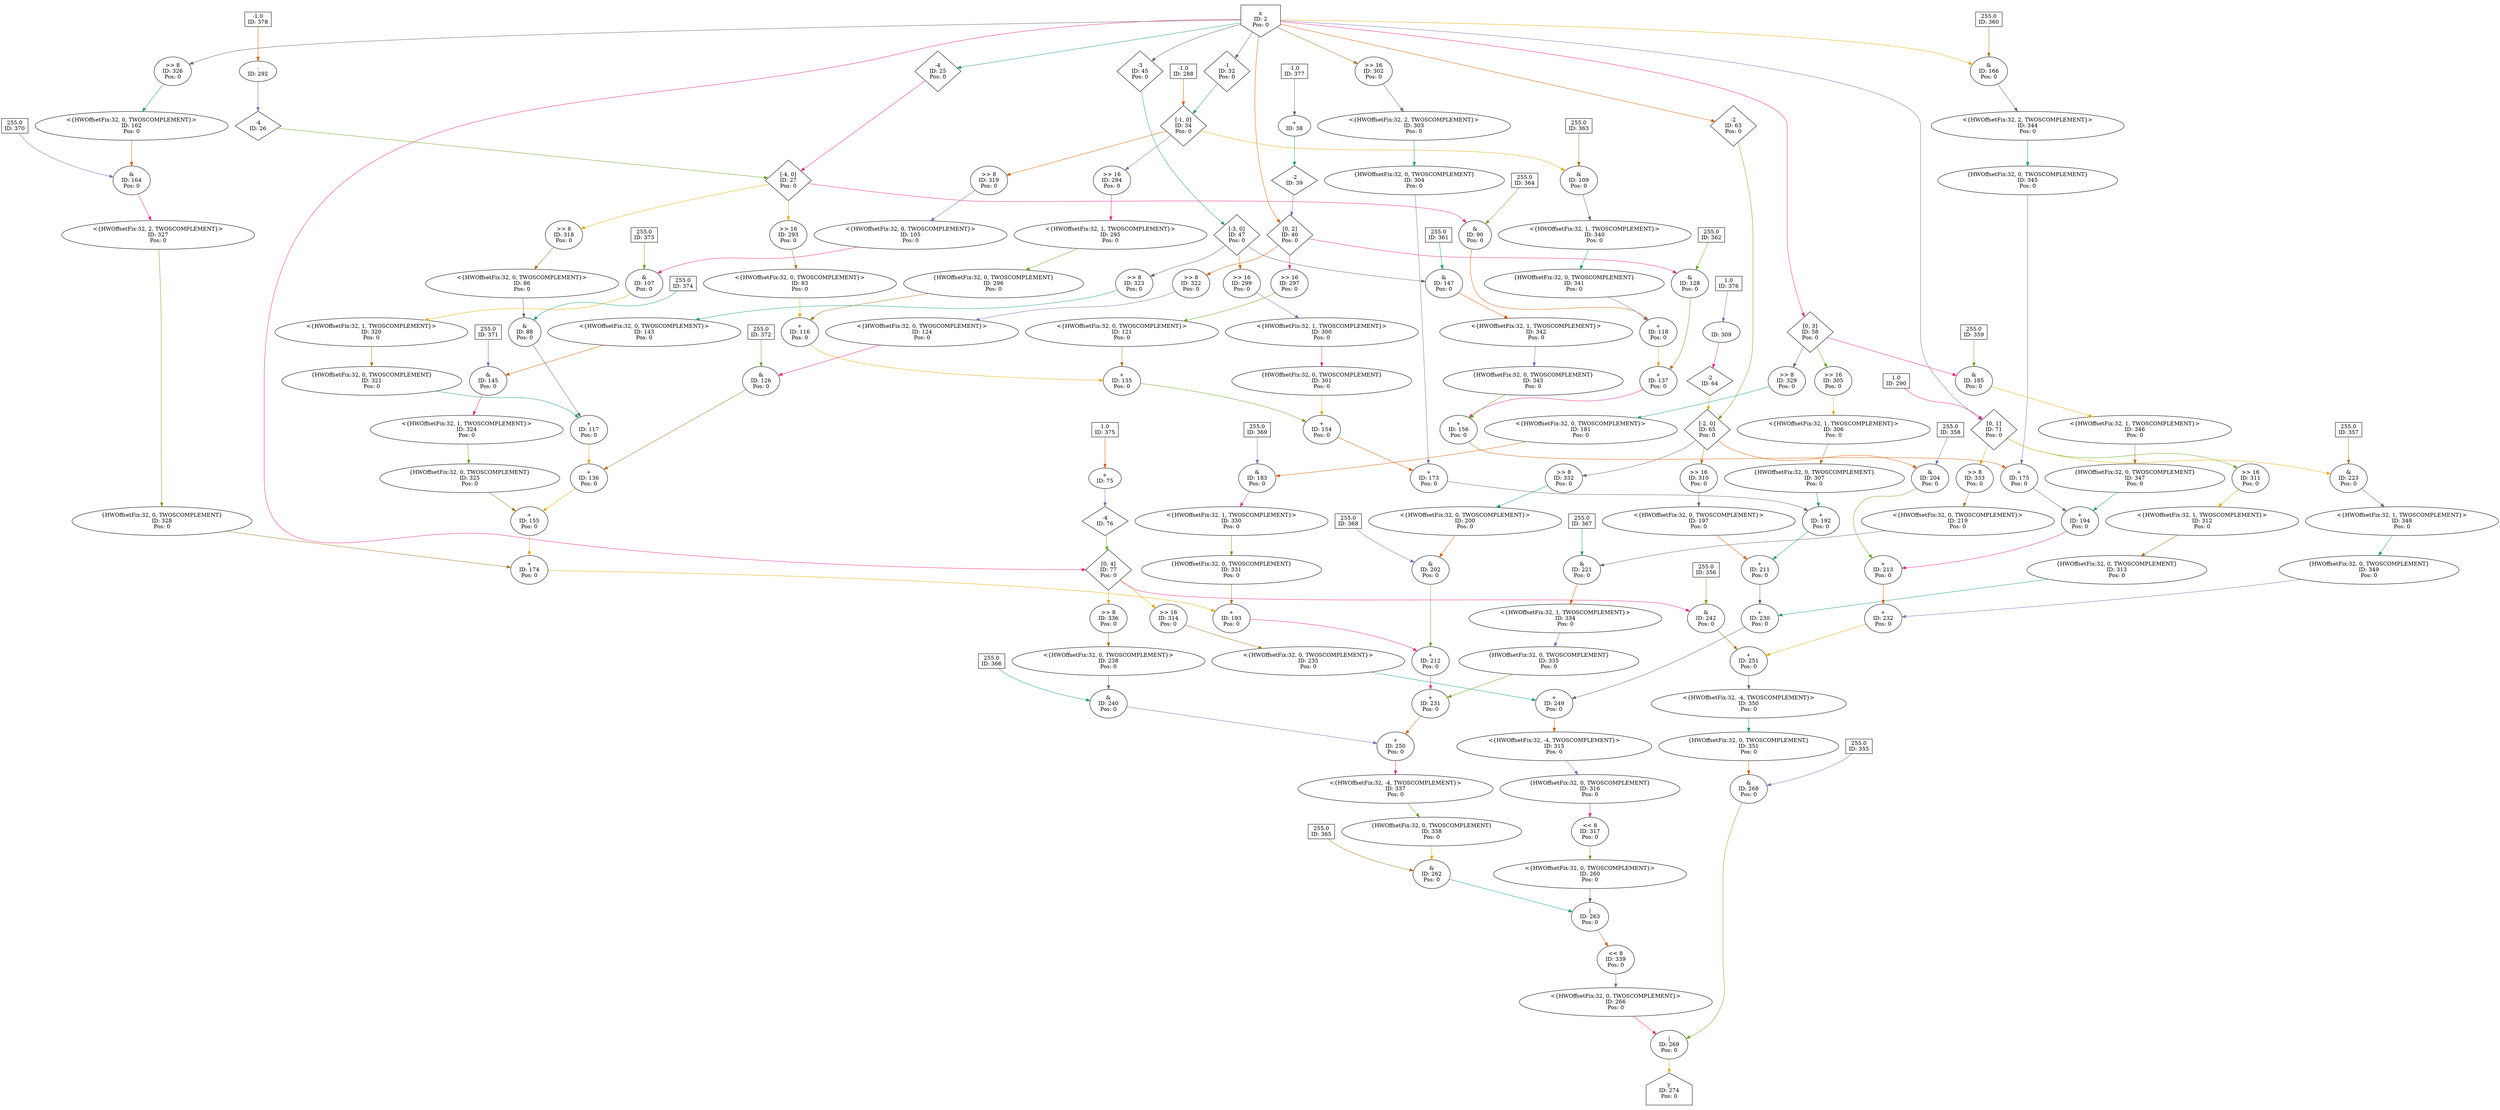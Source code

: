 digraph GaussianBlurDFEKernel_tapnfold_1{
	NodeInput2 [shape=invhouse, label="x\nID: 2\nPos: 0"];
	NodeStreamOffset25 [shape=diamond, label="-4\nID: 25\nPos: 0"];
	NodeConstantRawBits378 [shape=box, label="-1.0\nID: 378"];
	NodeSub292 [label="-\nID: 292"];
	NodeStreamOffset26 [shape=diamond, label="-4\nID: 26"];
	NodeDynamicStreamOffset27 [shape=diamond, label="[-4, 0]\nID: 27\nPos: 0"];
	NodeShift293 [label=">> 16\nID: 293\nPos: 0"];
	NodeReinterpret83 [label="<{HWOffsetFix:32, 0, TWOSCOMPLEMENT}>\nID: 83\nPos: 0"];
	NodeStreamOffset32 [shape=diamond, label="-1\nID: 32\nPos: 0"];
	NodeConstantRawBits288 [shape=box, label="-1.0\nID: 288"];
	NodeDynamicStreamOffset34 [shape=diamond, label="[-1, 0]\nID: 34\nPos: 0"];
	NodeShift294 [label=">> 16\nID: 294\nPos: 0"];
	NodeReinterpret295 [label="<{HWOffsetFix:32, 1, TWOSCOMPLEMENT}>\nID: 295\nPos: 0"];
	NodeCast296 [label="{HWOffsetFix:32, 0, TWOSCOMPLEMENT}\nID: 296\nPos: 0"];
	NodeAdd116 [label="+\nID: 116\nPos: 0"];
	NodeConstantRawBits377 [shape=box, label="-1.0\nID: 377"];
	NodeAdd38 [label="+\nID: 38"];
	NodeStreamOffset39 [shape=diamond, label="-2\nID: 39"];
	NodeDynamicStreamOffset40 [shape=diamond, label="[0, 2]\nID: 40\nPos: 0"];
	NodeShift297 [label=">> 16\nID: 297\nPos: 0"];
	NodeReinterpret121 [label="<{HWOffsetFix:32, 0, TWOSCOMPLEMENT}>\nID: 121\nPos: 0"];
	NodeAdd135 [label="+\nID: 135\nPos: 0"];
	NodeStreamOffset45 [shape=diamond, label="-3\nID: 45\nPos: 0"];
	NodeDynamicStreamOffset47 [shape=diamond, label="[-3, 0]\nID: 47\nPos: 0"];
	NodeShift299 [label=">> 16\nID: 299\nPos: 0"];
	NodeReinterpret300 [label="<{HWOffsetFix:32, 1, TWOSCOMPLEMENT}>\nID: 300\nPos: 0"];
	NodeCast301 [label="{HWOffsetFix:32, 0, TWOSCOMPLEMENT}\nID: 301\nPos: 0"];
	NodeAdd154 [label="+\nID: 154\nPos: 0"];
	NodeShift302 [label=">> 16\nID: 302\nPos: 0"];
	NodeReinterpret303 [label="<{HWOffsetFix:32, 2, TWOSCOMPLEMENT}>\nID: 303\nPos: 0"];
	NodeCast304 [label="{HWOffsetFix:32, 0, TWOSCOMPLEMENT}\nID: 304\nPos: 0"];
	NodeAdd173 [label="+\nID: 173\nPos: 0"];
	NodeDynamicStreamOffset58 [shape=diamond, label="[0, 3]\nID: 58\nPos: 0"];
	NodeShift305 [label=">> 16\nID: 305\nPos: 0"];
	NodeReinterpret306 [label="<{HWOffsetFix:32, 1, TWOSCOMPLEMENT}>\nID: 306\nPos: 0"];
	NodeCast307 [label="{HWOffsetFix:32, 0, TWOSCOMPLEMENT}\nID: 307\nPos: 0"];
	NodeAdd192 [label="+\nID: 192\nPos: 0"];
	NodeStreamOffset63 [shape=diamond, label="-2\nID: 63\nPos: 0"];
	NodeConstantRawBits376 [shape=box, label="1.0\nID: 376"];
	NodeSub309 [label="-\nID: 309"];
	NodeStreamOffset64 [shape=diamond, label="-2\nID: 64"];
	NodeDynamicStreamOffset65 [shape=diamond, label="[-2, 0]\nID: 65\nPos: 0"];
	NodeShift310 [label=">> 16\nID: 310\nPos: 0"];
	NodeReinterpret197 [label="<{HWOffsetFix:32, 0, TWOSCOMPLEMENT}>\nID: 197\nPos: 0"];
	NodeAdd211 [label="+\nID: 211\nPos: 0"];
	NodeConstantRawBits290 [shape=box, label="1.0\nID: 290"];
	NodeDynamicStreamOffset71 [shape=diamond, label="[0, 1]\nID: 71\nPos: 0"];
	NodeShift311 [label=">> 16\nID: 311\nPos: 0"];
	NodeReinterpret312 [label="<{HWOffsetFix:32, 1, TWOSCOMPLEMENT}>\nID: 312\nPos: 0"];
	NodeCast313 [label="{HWOffsetFix:32, 0, TWOSCOMPLEMENT}\nID: 313\nPos: 0"];
	NodeAdd230 [label="+\nID: 230\nPos: 0"];
	NodeConstantRawBits375 [shape=box, label="1.0\nID: 375"];
	NodeAdd75 [label="+\nID: 75"];
	NodeStreamOffset76 [shape=diamond, label="-4\nID: 76"];
	NodeDynamicStreamOffset77 [shape=diamond, label="[0, 4]\nID: 77\nPos: 0"];
	NodeShift314 [label=">> 16\nID: 314\nPos: 0"];
	NodeReinterpret235 [label="<{HWOffsetFix:32, 0, TWOSCOMPLEMENT}>\nID: 235\nPos: 0"];
	NodeAdd249 [label="+\nID: 249\nPos: 0"];
	NodeReinterpret315 [label="<{HWOffsetFix:32, -4, TWOSCOMPLEMENT}>\nID: 315\nPos: 0"];
	NodeCast316 [label="{HWOffsetFix:32, 0, TWOSCOMPLEMENT}\nID: 316\nPos: 0"];
	NodeShift317 [label="<< 8\nID: 317\nPos: 0"];
	NodeReinterpret260 [label="<{HWOffsetFix:32, 0, TWOSCOMPLEMENT}>\nID: 260\nPos: 0"];
	NodeShift318 [label=">> 8\nID: 318\nPos: 0"];
	NodeReinterpret86 [label="<{HWOffsetFix:32, 0, TWOSCOMPLEMENT}>\nID: 86\nPos: 0"];
	NodeConstantRawBits374 [shape=box, label="255.0\nID: 374"];
	NodeAnd88 [label="&\nID: 88\nPos: 0"];
	NodeShift319 [label=">> 8\nID: 319\nPos: 0"];
	NodeReinterpret105 [label="<{HWOffsetFix:32, 0, TWOSCOMPLEMENT}>\nID: 105\nPos: 0"];
	NodeConstantRawBits373 [shape=box, label="255.0\nID: 373"];
	NodeAnd107 [label="&\nID: 107\nPos: 0"];
	NodeReinterpret320 [label="<{HWOffsetFix:32, 1, TWOSCOMPLEMENT}>\nID: 320\nPos: 0"];
	NodeCast321 [label="{HWOffsetFix:32, 0, TWOSCOMPLEMENT}\nID: 321\nPos: 0"];
	NodeAdd117 [label="+\nID: 117\nPos: 0"];
	NodeShift322 [label=">> 8\nID: 322\nPos: 0"];
	NodeReinterpret124 [label="<{HWOffsetFix:32, 0, TWOSCOMPLEMENT}>\nID: 124\nPos: 0"];
	NodeConstantRawBits372 [shape=box, label="255.0\nID: 372"];
	NodeAnd126 [label="&\nID: 126\nPos: 0"];
	NodeAdd136 [label="+\nID: 136\nPos: 0"];
	NodeShift323 [label=">> 8\nID: 323\nPos: 0"];
	NodeReinterpret143 [label="<{HWOffsetFix:32, 0, TWOSCOMPLEMENT}>\nID: 143\nPos: 0"];
	NodeConstantRawBits371 [shape=box, label="255.0\nID: 371"];
	NodeAnd145 [label="&\nID: 145\nPos: 0"];
	NodeReinterpret324 [label="<{HWOffsetFix:32, 1, TWOSCOMPLEMENT}>\nID: 324\nPos: 0"];
	NodeCast325 [label="{HWOffsetFix:32, 0, TWOSCOMPLEMENT}\nID: 325\nPos: 0"];
	NodeAdd155 [label="+\nID: 155\nPos: 0"];
	NodeShift326 [label=">> 8\nID: 326\nPos: 0"];
	NodeReinterpret162 [label="<{HWOffsetFix:32, 0, TWOSCOMPLEMENT}>\nID: 162\nPos: 0"];
	NodeConstantRawBits370 [shape=box, label="255.0\nID: 370"];
	NodeAnd164 [label="&\nID: 164\nPos: 0"];
	NodeReinterpret327 [label="<{HWOffsetFix:32, 2, TWOSCOMPLEMENT}>\nID: 327\nPos: 0"];
	NodeCast328 [label="{HWOffsetFix:32, 0, TWOSCOMPLEMENT}\nID: 328\nPos: 0"];
	NodeAdd174 [label="+\nID: 174\nPos: 0"];
	NodeShift329 [label=">> 8\nID: 329\nPos: 0"];
	NodeReinterpret181 [label="<{HWOffsetFix:32, 0, TWOSCOMPLEMENT}>\nID: 181\nPos: 0"];
	NodeConstantRawBits369 [shape=box, label="255.0\nID: 369"];
	NodeAnd183 [label="&\nID: 183\nPos: 0"];
	NodeReinterpret330 [label="<{HWOffsetFix:32, 1, TWOSCOMPLEMENT}>\nID: 330\nPos: 0"];
	NodeCast331 [label="{HWOffsetFix:32, 0, TWOSCOMPLEMENT}\nID: 331\nPos: 0"];
	NodeAdd193 [label="+\nID: 193\nPos: 0"];
	NodeShift332 [label=">> 8\nID: 332\nPos: 0"];
	NodeReinterpret200 [label="<{HWOffsetFix:32, 0, TWOSCOMPLEMENT}>\nID: 200\nPos: 0"];
	NodeConstantRawBits368 [shape=box, label="255.0\nID: 368"];
	NodeAnd202 [label="&\nID: 202\nPos: 0"];
	NodeAdd212 [label="+\nID: 212\nPos: 0"];
	NodeShift333 [label=">> 8\nID: 333\nPos: 0"];
	NodeReinterpret219 [label="<{HWOffsetFix:32, 0, TWOSCOMPLEMENT}>\nID: 219\nPos: 0"];
	NodeConstantRawBits367 [shape=box, label="255.0\nID: 367"];
	NodeAnd221 [label="&\nID: 221\nPos: 0"];
	NodeReinterpret334 [label="<{HWOffsetFix:32, 1, TWOSCOMPLEMENT}>\nID: 334\nPos: 0"];
	NodeCast335 [label="{HWOffsetFix:32, 0, TWOSCOMPLEMENT}\nID: 335\nPos: 0"];
	NodeAdd231 [label="+\nID: 231\nPos: 0"];
	NodeShift336 [label=">> 8\nID: 336\nPos: 0"];
	NodeReinterpret238 [label="<{HWOffsetFix:32, 0, TWOSCOMPLEMENT}>\nID: 238\nPos: 0"];
	NodeConstantRawBits366 [shape=box, label="255.0\nID: 366"];
	NodeAnd240 [label="&\nID: 240\nPos: 0"];
	NodeAdd250 [label="+\nID: 250\nPos: 0"];
	NodeReinterpret337 [label="<{HWOffsetFix:32, -4, TWOSCOMPLEMENT}>\nID: 337\nPos: 0"];
	NodeCast338 [label="{HWOffsetFix:32, 0, TWOSCOMPLEMENT}\nID: 338\nPos: 0"];
	NodeConstantRawBits365 [shape=box, label="255.0\nID: 365"];
	NodeAnd262 [label="&\nID: 262\nPos: 0"];
	NodeOr263 [label="|\nID: 263\nPos: 0"];
	NodeShift339 [label="<< 8\nID: 339\nPos: 0"];
	NodeReinterpret266 [label="<{HWOffsetFix:32, 0, TWOSCOMPLEMENT}>\nID: 266\nPos: 0"];
	NodeConstantRawBits364 [shape=box, label="255.0\nID: 364"];
	NodeAnd90 [label="&\nID: 90\nPos: 0"];
	NodeConstantRawBits363 [shape=box, label="255.0\nID: 363"];
	NodeAnd109 [label="&\nID: 109\nPos: 0"];
	NodeReinterpret340 [label="<{HWOffsetFix:32, 1, TWOSCOMPLEMENT}>\nID: 340\nPos: 0"];
	NodeCast341 [label="{HWOffsetFix:32, 0, TWOSCOMPLEMENT}\nID: 341\nPos: 0"];
	NodeAdd118 [label="+\nID: 118\nPos: 0"];
	NodeConstantRawBits362 [shape=box, label="255.0\nID: 362"];
	NodeAnd128 [label="&\nID: 128\nPos: 0"];
	NodeAdd137 [label="+\nID: 137\nPos: 0"];
	NodeConstantRawBits361 [shape=box, label="255.0\nID: 361"];
	NodeAnd147 [label="&\nID: 147\nPos: 0"];
	NodeReinterpret342 [label="<{HWOffsetFix:32, 1, TWOSCOMPLEMENT}>\nID: 342\nPos: 0"];
	NodeCast343 [label="{HWOffsetFix:32, 0, TWOSCOMPLEMENT}\nID: 343\nPos: 0"];
	NodeAdd156 [label="+\nID: 156\nPos: 0"];
	NodeConstantRawBits360 [shape=box, label="255.0\nID: 360"];
	NodeAnd166 [label="&\nID: 166\nPos: 0"];
	NodeReinterpret344 [label="<{HWOffsetFix:32, 2, TWOSCOMPLEMENT}>\nID: 344\nPos: 0"];
	NodeCast345 [label="{HWOffsetFix:32, 0, TWOSCOMPLEMENT}\nID: 345\nPos: 0"];
	NodeAdd175 [label="+\nID: 175\nPos: 0"];
	NodeConstantRawBits359 [shape=box, label="255.0\nID: 359"];
	NodeAnd185 [label="&\nID: 185\nPos: 0"];
	NodeReinterpret346 [label="<{HWOffsetFix:32, 1, TWOSCOMPLEMENT}>\nID: 346\nPos: 0"];
	NodeCast347 [label="{HWOffsetFix:32, 0, TWOSCOMPLEMENT}\nID: 347\nPos: 0"];
	NodeAdd194 [label="+\nID: 194\nPos: 0"];
	NodeConstantRawBits358 [shape=box, label="255.0\nID: 358"];
	NodeAnd204 [label="&\nID: 204\nPos: 0"];
	NodeAdd213 [label="+\nID: 213\nPos: 0"];
	NodeConstantRawBits357 [shape=box, label="255.0\nID: 357"];
	NodeAnd223 [label="&\nID: 223\nPos: 0"];
	NodeReinterpret348 [label="<{HWOffsetFix:32, 1, TWOSCOMPLEMENT}>\nID: 348\nPos: 0"];
	NodeCast349 [label="{HWOffsetFix:32, 0, TWOSCOMPLEMENT}\nID: 349\nPos: 0"];
	NodeAdd232 [label="+\nID: 232\nPos: 0"];
	NodeConstantRawBits356 [shape=box, label="255.0\nID: 356"];
	NodeAnd242 [label="&\nID: 242\nPos: 0"];
	NodeAdd251 [label="+\nID: 251\nPos: 0"];
	NodeReinterpret350 [label="<{HWOffsetFix:32, -4, TWOSCOMPLEMENT}>\nID: 350\nPos: 0"];
	NodeCast351 [label="{HWOffsetFix:32, 0, TWOSCOMPLEMENT}\nID: 351\nPos: 0"];
	NodeConstantRawBits355 [shape=box, label="255.0\nID: 355"];
	NodeAnd268 [label="&\nID: 268\nPos: 0"];
	NodeOr269 [label="|\nID: 269\nPos: 0"];
	NodeOutput274 [shape=house, label="y\nID: 274\nPos: 0"];
	NodeInput2 -> NodeStreamOffset25[color="/dark28/1" photon_data="EDGE,SrcNode:2,SrcNodePort:data"];
	NodeConstantRawBits378 -> NodeSub292[color="/dark28/2" photon_data="EDGE,SrcNode:378,SrcNodePort:value"];
	NodeSub292 -> NodeStreamOffset26[color="/dark28/3" photon_data="EDGE,SrcNode:292,SrcNodePort:result"];
	NodeStreamOffset25 -> NodeDynamicStreamOffset27[color="/dark28/4" photon_data="EDGE,SrcNode:25,SrcNodePort:output"];
	NodeStreamOffset26 -> NodeDynamicStreamOffset27[color="/dark28/5" photon_data="EDGE,SrcNode:26,SrcNodePort:output"];
	NodeDynamicStreamOffset27 -> NodeShift293[color="/dark28/6" photon_data="EDGE,SrcNode:27,SrcNodePort:output"];
	NodeShift293 -> NodeReinterpret83[color="/dark28/7" photon_data="EDGE,SrcNode:293,SrcNodePort:dataout"];
	NodeInput2 -> NodeStreamOffset32[color="/dark28/8" photon_data="EDGE,SrcNode:2,SrcNodePort:data"];
	NodeStreamOffset32 -> NodeDynamicStreamOffset34[color="/dark28/1" photon_data="EDGE,SrcNode:32,SrcNodePort:output"];
	NodeConstantRawBits288 -> NodeDynamicStreamOffset34[color="/dark28/2" photon_data="EDGE,SrcNode:288,SrcNodePort:value"];
	NodeDynamicStreamOffset34 -> NodeShift294[color="/dark28/3" photon_data="EDGE,SrcNode:34,SrcNodePort:output"];
	NodeShift294 -> NodeReinterpret295[color="/dark28/4" photon_data="EDGE,SrcNode:294,SrcNodePort:dataout"];
	NodeReinterpret295 -> NodeCast296[color="/dark28/5" photon_data="EDGE,SrcNode:295,SrcNodePort:output"];
	NodeReinterpret83 -> NodeAdd116[color="/dark28/6" photon_data="EDGE,SrcNode:83,SrcNodePort:output"];
	NodeCast296 -> NodeAdd116[color="/dark28/7" photon_data="EDGE,SrcNode:296,SrcNodePort:o"];
	NodeConstantRawBits377 -> NodeAdd38[color="/dark28/8" photon_data="EDGE,SrcNode:377,SrcNodePort:value"];
	NodeAdd38 -> NodeStreamOffset39[color="/dark28/1" photon_data="EDGE,SrcNode:38,SrcNodePort:result"];
	NodeInput2 -> NodeDynamicStreamOffset40[color="/dark28/2" photon_data="EDGE,SrcNode:2,SrcNodePort:data"];
	NodeStreamOffset39 -> NodeDynamicStreamOffset40[color="/dark28/3" photon_data="EDGE,SrcNode:39,SrcNodePort:output"];
	NodeDynamicStreamOffset40 -> NodeShift297[color="/dark28/4" photon_data="EDGE,SrcNode:40,SrcNodePort:output"];
	NodeShift297 -> NodeReinterpret121[color="/dark28/5" photon_data="EDGE,SrcNode:297,SrcNodePort:dataout"];
	NodeAdd116 -> NodeAdd135[color="/dark28/6" photon_data="EDGE,SrcNode:116,SrcNodePort:result"];
	NodeReinterpret121 -> NodeAdd135[color="/dark28/7" photon_data="EDGE,SrcNode:121,SrcNodePort:output"];
	NodeInput2 -> NodeStreamOffset45[color="/dark28/8" photon_data="EDGE,SrcNode:2,SrcNodePort:data"];
	NodeStreamOffset45 -> NodeDynamicStreamOffset47[color="/dark28/1" photon_data="EDGE,SrcNode:45,SrcNodePort:output"];
	NodeDynamicStreamOffset47 -> NodeShift299[color="/dark28/2" photon_data="EDGE,SrcNode:47,SrcNodePort:output"];
	NodeShift299 -> NodeReinterpret300[color="/dark28/3" photon_data="EDGE,SrcNode:299,SrcNodePort:dataout"];
	NodeReinterpret300 -> NodeCast301[color="/dark28/4" photon_data="EDGE,SrcNode:300,SrcNodePort:output"];
	NodeAdd135 -> NodeAdd154[color="/dark28/5" photon_data="EDGE,SrcNode:135,SrcNodePort:result"];
	NodeCast301 -> NodeAdd154[color="/dark28/6" photon_data="EDGE,SrcNode:301,SrcNodePort:o"];
	NodeInput2 -> NodeShift302[color="/dark28/7" photon_data="EDGE,SrcNode:2,SrcNodePort:data"];
	NodeShift302 -> NodeReinterpret303[color="/dark28/8" photon_data="EDGE,SrcNode:302,SrcNodePort:dataout"];
	NodeReinterpret303 -> NodeCast304[color="/dark28/1" photon_data="EDGE,SrcNode:303,SrcNodePort:output"];
	NodeAdd154 -> NodeAdd173[color="/dark28/2" photon_data="EDGE,SrcNode:154,SrcNodePort:result"];
	NodeCast304 -> NodeAdd173[color="/dark28/3" photon_data="EDGE,SrcNode:304,SrcNodePort:o"];
	NodeInput2 -> NodeDynamicStreamOffset58[color="/dark28/4" photon_data="EDGE,SrcNode:2,SrcNodePort:data"];
	NodeDynamicStreamOffset58 -> NodeShift305[color="/dark28/5" photon_data="EDGE,SrcNode:58,SrcNodePort:output"];
	NodeShift305 -> NodeReinterpret306[color="/dark28/6" photon_data="EDGE,SrcNode:305,SrcNodePort:dataout"];
	NodeReinterpret306 -> NodeCast307[color="/dark28/7" photon_data="EDGE,SrcNode:306,SrcNodePort:output"];
	NodeAdd173 -> NodeAdd192[color="/dark28/8" photon_data="EDGE,SrcNode:173,SrcNodePort:result"];
	NodeCast307 -> NodeAdd192[color="/dark28/1" photon_data="EDGE,SrcNode:307,SrcNodePort:o"];
	NodeInput2 -> NodeStreamOffset63[color="/dark28/2" photon_data="EDGE,SrcNode:2,SrcNodePort:data"];
	NodeConstantRawBits376 -> NodeSub309[color="/dark28/3" photon_data="EDGE,SrcNode:376,SrcNodePort:value"];
	NodeSub309 -> NodeStreamOffset64[color="/dark28/4" photon_data="EDGE,SrcNode:309,SrcNodePort:result"];
	NodeStreamOffset63 -> NodeDynamicStreamOffset65[color="/dark28/5" photon_data="EDGE,SrcNode:63,SrcNodePort:output"];
	NodeStreamOffset64 -> NodeDynamicStreamOffset65[color="/dark28/6" photon_data="EDGE,SrcNode:64,SrcNodePort:output"];
	NodeDynamicStreamOffset65 -> NodeShift310[color="/dark28/7" photon_data="EDGE,SrcNode:65,SrcNodePort:output"];
	NodeShift310 -> NodeReinterpret197[color="/dark28/8" photon_data="EDGE,SrcNode:310,SrcNodePort:dataout"];
	NodeAdd192 -> NodeAdd211[color="/dark28/1" photon_data="EDGE,SrcNode:192,SrcNodePort:result"];
	NodeReinterpret197 -> NodeAdd211[color="/dark28/2" photon_data="EDGE,SrcNode:197,SrcNodePort:output"];
	NodeInput2 -> NodeDynamicStreamOffset71[color="/dark28/3" photon_data="EDGE,SrcNode:2,SrcNodePort:data"];
	NodeConstantRawBits290 -> NodeDynamicStreamOffset71[color="/dark28/4" photon_data="EDGE,SrcNode:290,SrcNodePort:value"];
	NodeDynamicStreamOffset71 -> NodeShift311[color="/dark28/5" photon_data="EDGE,SrcNode:71,SrcNodePort:output"];
	NodeShift311 -> NodeReinterpret312[color="/dark28/6" photon_data="EDGE,SrcNode:311,SrcNodePort:dataout"];
	NodeReinterpret312 -> NodeCast313[color="/dark28/7" photon_data="EDGE,SrcNode:312,SrcNodePort:output"];
	NodeAdd211 -> NodeAdd230[color="/dark28/8" photon_data="EDGE,SrcNode:211,SrcNodePort:result"];
	NodeCast313 -> NodeAdd230[color="/dark28/1" photon_data="EDGE,SrcNode:313,SrcNodePort:o"];
	NodeConstantRawBits375 -> NodeAdd75[color="/dark28/2" photon_data="EDGE,SrcNode:375,SrcNodePort:value"];
	NodeAdd75 -> NodeStreamOffset76[color="/dark28/3" photon_data="EDGE,SrcNode:75,SrcNodePort:result"];
	NodeInput2 -> NodeDynamicStreamOffset77[color="/dark28/4" photon_data="EDGE,SrcNode:2,SrcNodePort:data"];
	NodeStreamOffset76 -> NodeDynamicStreamOffset77[color="/dark28/5" photon_data="EDGE,SrcNode:76,SrcNodePort:output"];
	NodeDynamicStreamOffset77 -> NodeShift314[color="/dark28/6" photon_data="EDGE,SrcNode:77,SrcNodePort:output"];
	NodeShift314 -> NodeReinterpret235[color="/dark28/7" photon_data="EDGE,SrcNode:314,SrcNodePort:dataout"];
	NodeAdd230 -> NodeAdd249[color="/dark28/8" photon_data="EDGE,SrcNode:230,SrcNodePort:result"];
	NodeReinterpret235 -> NodeAdd249[color="/dark28/1" photon_data="EDGE,SrcNode:235,SrcNodePort:output"];
	NodeAdd249 -> NodeReinterpret315[color="/dark28/2" photon_data="EDGE,SrcNode:249,SrcNodePort:result"];
	NodeReinterpret315 -> NodeCast316[color="/dark28/3" photon_data="EDGE,SrcNode:315,SrcNodePort:output"];
	NodeCast316 -> NodeShift317[color="/dark28/4" photon_data="EDGE,SrcNode:316,SrcNodePort:o"];
	NodeShift317 -> NodeReinterpret260[color="/dark28/5" photon_data="EDGE,SrcNode:317,SrcNodePort:dataout"];
	NodeDynamicStreamOffset27 -> NodeShift318[color="/dark28/6" photon_data="EDGE,SrcNode:27,SrcNodePort:output"];
	NodeShift318 -> NodeReinterpret86[color="/dark28/7" photon_data="EDGE,SrcNode:318,SrcNodePort:dataout"];
	NodeReinterpret86 -> NodeAnd88[color="/dark28/8" photon_data="EDGE,SrcNode:86,SrcNodePort:output"];
	NodeConstantRawBits374 -> NodeAnd88[color="/dark28/1" photon_data="EDGE,SrcNode:374,SrcNodePort:value"];
	NodeDynamicStreamOffset34 -> NodeShift319[color="/dark28/2" photon_data="EDGE,SrcNode:34,SrcNodePort:output"];
	NodeShift319 -> NodeReinterpret105[color="/dark28/3" photon_data="EDGE,SrcNode:319,SrcNodePort:dataout"];
	NodeReinterpret105 -> NodeAnd107[color="/dark28/4" photon_data="EDGE,SrcNode:105,SrcNodePort:output"];
	NodeConstantRawBits373 -> NodeAnd107[color="/dark28/5" photon_data="EDGE,SrcNode:373,SrcNodePort:value"];
	NodeAnd107 -> NodeReinterpret320[color="/dark28/6" photon_data="EDGE,SrcNode:107,SrcNodePort:result"];
	NodeReinterpret320 -> NodeCast321[color="/dark28/7" photon_data="EDGE,SrcNode:320,SrcNodePort:output"];
	NodeAnd88 -> NodeAdd117[color="/dark28/8" photon_data="EDGE,SrcNode:88,SrcNodePort:result"];
	NodeCast321 -> NodeAdd117[color="/dark28/1" photon_data="EDGE,SrcNode:321,SrcNodePort:o"];
	NodeDynamicStreamOffset40 -> NodeShift322[color="/dark28/2" photon_data="EDGE,SrcNode:40,SrcNodePort:output"];
	NodeShift322 -> NodeReinterpret124[color="/dark28/3" photon_data="EDGE,SrcNode:322,SrcNodePort:dataout"];
	NodeReinterpret124 -> NodeAnd126[color="/dark28/4" photon_data="EDGE,SrcNode:124,SrcNodePort:output"];
	NodeConstantRawBits372 -> NodeAnd126[color="/dark28/5" photon_data="EDGE,SrcNode:372,SrcNodePort:value"];
	NodeAdd117 -> NodeAdd136[color="/dark28/6" photon_data="EDGE,SrcNode:117,SrcNodePort:result"];
	NodeAnd126 -> NodeAdd136[color="/dark28/7" photon_data="EDGE,SrcNode:126,SrcNodePort:result"];
	NodeDynamicStreamOffset47 -> NodeShift323[color="/dark28/8" photon_data="EDGE,SrcNode:47,SrcNodePort:output"];
	NodeShift323 -> NodeReinterpret143[color="/dark28/1" photon_data="EDGE,SrcNode:323,SrcNodePort:dataout"];
	NodeReinterpret143 -> NodeAnd145[color="/dark28/2" photon_data="EDGE,SrcNode:143,SrcNodePort:output"];
	NodeConstantRawBits371 -> NodeAnd145[color="/dark28/3" photon_data="EDGE,SrcNode:371,SrcNodePort:value"];
	NodeAnd145 -> NodeReinterpret324[color="/dark28/4" photon_data="EDGE,SrcNode:145,SrcNodePort:result"];
	NodeReinterpret324 -> NodeCast325[color="/dark28/5" photon_data="EDGE,SrcNode:324,SrcNodePort:output"];
	NodeAdd136 -> NodeAdd155[color="/dark28/6" photon_data="EDGE,SrcNode:136,SrcNodePort:result"];
	NodeCast325 -> NodeAdd155[color="/dark28/7" photon_data="EDGE,SrcNode:325,SrcNodePort:o"];
	NodeInput2 -> NodeShift326[color="/dark28/8" photon_data="EDGE,SrcNode:2,SrcNodePort:data"];
	NodeShift326 -> NodeReinterpret162[color="/dark28/1" photon_data="EDGE,SrcNode:326,SrcNodePort:dataout"];
	NodeReinterpret162 -> NodeAnd164[color="/dark28/2" photon_data="EDGE,SrcNode:162,SrcNodePort:output"];
	NodeConstantRawBits370 -> NodeAnd164[color="/dark28/3" photon_data="EDGE,SrcNode:370,SrcNodePort:value"];
	NodeAnd164 -> NodeReinterpret327[color="/dark28/4" photon_data="EDGE,SrcNode:164,SrcNodePort:result"];
	NodeReinterpret327 -> NodeCast328[color="/dark28/5" photon_data="EDGE,SrcNode:327,SrcNodePort:output"];
	NodeAdd155 -> NodeAdd174[color="/dark28/6" photon_data="EDGE,SrcNode:155,SrcNodePort:result"];
	NodeCast328 -> NodeAdd174[color="/dark28/7" photon_data="EDGE,SrcNode:328,SrcNodePort:o"];
	NodeDynamicStreamOffset58 -> NodeShift329[color="/dark28/8" photon_data="EDGE,SrcNode:58,SrcNodePort:output"];
	NodeShift329 -> NodeReinterpret181[color="/dark28/1" photon_data="EDGE,SrcNode:329,SrcNodePort:dataout"];
	NodeReinterpret181 -> NodeAnd183[color="/dark28/2" photon_data="EDGE,SrcNode:181,SrcNodePort:output"];
	NodeConstantRawBits369 -> NodeAnd183[color="/dark28/3" photon_data="EDGE,SrcNode:369,SrcNodePort:value"];
	NodeAnd183 -> NodeReinterpret330[color="/dark28/4" photon_data="EDGE,SrcNode:183,SrcNodePort:result"];
	NodeReinterpret330 -> NodeCast331[color="/dark28/5" photon_data="EDGE,SrcNode:330,SrcNodePort:output"];
	NodeAdd174 -> NodeAdd193[color="/dark28/6" photon_data="EDGE,SrcNode:174,SrcNodePort:result"];
	NodeCast331 -> NodeAdd193[color="/dark28/7" photon_data="EDGE,SrcNode:331,SrcNodePort:o"];
	NodeDynamicStreamOffset65 -> NodeShift332[color="/dark28/8" photon_data="EDGE,SrcNode:65,SrcNodePort:output"];
	NodeShift332 -> NodeReinterpret200[color="/dark28/1" photon_data="EDGE,SrcNode:332,SrcNodePort:dataout"];
	NodeReinterpret200 -> NodeAnd202[color="/dark28/2" photon_data="EDGE,SrcNode:200,SrcNodePort:output"];
	NodeConstantRawBits368 -> NodeAnd202[color="/dark28/3" photon_data="EDGE,SrcNode:368,SrcNodePort:value"];
	NodeAdd193 -> NodeAdd212[color="/dark28/4" photon_data="EDGE,SrcNode:193,SrcNodePort:result"];
	NodeAnd202 -> NodeAdd212[color="/dark28/5" photon_data="EDGE,SrcNode:202,SrcNodePort:result"];
	NodeDynamicStreamOffset71 -> NodeShift333[color="/dark28/6" photon_data="EDGE,SrcNode:71,SrcNodePort:output"];
	NodeShift333 -> NodeReinterpret219[color="/dark28/7" photon_data="EDGE,SrcNode:333,SrcNodePort:dataout"];
	NodeReinterpret219 -> NodeAnd221[color="/dark28/8" photon_data="EDGE,SrcNode:219,SrcNodePort:output"];
	NodeConstantRawBits367 -> NodeAnd221[color="/dark28/1" photon_data="EDGE,SrcNode:367,SrcNodePort:value"];
	NodeAnd221 -> NodeReinterpret334[color="/dark28/2" photon_data="EDGE,SrcNode:221,SrcNodePort:result"];
	NodeReinterpret334 -> NodeCast335[color="/dark28/3" photon_data="EDGE,SrcNode:334,SrcNodePort:output"];
	NodeAdd212 -> NodeAdd231[color="/dark28/4" photon_data="EDGE,SrcNode:212,SrcNodePort:result"];
	NodeCast335 -> NodeAdd231[color="/dark28/5" photon_data="EDGE,SrcNode:335,SrcNodePort:o"];
	NodeDynamicStreamOffset77 -> NodeShift336[color="/dark28/6" photon_data="EDGE,SrcNode:77,SrcNodePort:output"];
	NodeShift336 -> NodeReinterpret238[color="/dark28/7" photon_data="EDGE,SrcNode:336,SrcNodePort:dataout"];
	NodeReinterpret238 -> NodeAnd240[color="/dark28/8" photon_data="EDGE,SrcNode:238,SrcNodePort:output"];
	NodeConstantRawBits366 -> NodeAnd240[color="/dark28/1" photon_data="EDGE,SrcNode:366,SrcNodePort:value"];
	NodeAdd231 -> NodeAdd250[color="/dark28/2" photon_data="EDGE,SrcNode:231,SrcNodePort:result"];
	NodeAnd240 -> NodeAdd250[color="/dark28/3" photon_data="EDGE,SrcNode:240,SrcNodePort:result"];
	NodeAdd250 -> NodeReinterpret337[color="/dark28/4" photon_data="EDGE,SrcNode:250,SrcNodePort:result"];
	NodeReinterpret337 -> NodeCast338[color="/dark28/5" photon_data="EDGE,SrcNode:337,SrcNodePort:output"];
	NodeCast338 -> NodeAnd262[color="/dark28/6" photon_data="EDGE,SrcNode:338,SrcNodePort:o"];
	NodeConstantRawBits365 -> NodeAnd262[color="/dark28/7" photon_data="EDGE,SrcNode:365,SrcNodePort:value"];
	NodeReinterpret260 -> NodeOr263[color="/dark28/8" photon_data="EDGE,SrcNode:260,SrcNodePort:output"];
	NodeAnd262 -> NodeOr263[color="/dark28/1" photon_data="EDGE,SrcNode:262,SrcNodePort:result"];
	NodeOr263 -> NodeShift339[color="/dark28/2" photon_data="EDGE,SrcNode:263,SrcNodePort:result"];
	NodeShift339 -> NodeReinterpret266[color="/dark28/3" photon_data="EDGE,SrcNode:339,SrcNodePort:dataout"];
	NodeDynamicStreamOffset27 -> NodeAnd90[color="/dark28/4" photon_data="EDGE,SrcNode:27,SrcNodePort:output"];
	NodeConstantRawBits364 -> NodeAnd90[color="/dark28/5" photon_data="EDGE,SrcNode:364,SrcNodePort:value"];
	NodeDynamicStreamOffset34 -> NodeAnd109[color="/dark28/6" photon_data="EDGE,SrcNode:34,SrcNodePort:output"];
	NodeConstantRawBits363 -> NodeAnd109[color="/dark28/7" photon_data="EDGE,SrcNode:363,SrcNodePort:value"];
	NodeAnd109 -> NodeReinterpret340[color="/dark28/8" photon_data="EDGE,SrcNode:109,SrcNodePort:result"];
	NodeReinterpret340 -> NodeCast341[color="/dark28/1" photon_data="EDGE,SrcNode:340,SrcNodePort:output"];
	NodeAnd90 -> NodeAdd118[color="/dark28/2" photon_data="EDGE,SrcNode:90,SrcNodePort:result"];
	NodeCast341 -> NodeAdd118[color="/dark28/3" photon_data="EDGE,SrcNode:341,SrcNodePort:o"];
	NodeDynamicStreamOffset40 -> NodeAnd128[color="/dark28/4" photon_data="EDGE,SrcNode:40,SrcNodePort:output"];
	NodeConstantRawBits362 -> NodeAnd128[color="/dark28/5" photon_data="EDGE,SrcNode:362,SrcNodePort:value"];
	NodeAdd118 -> NodeAdd137[color="/dark28/6" photon_data="EDGE,SrcNode:118,SrcNodePort:result"];
	NodeAnd128 -> NodeAdd137[color="/dark28/7" photon_data="EDGE,SrcNode:128,SrcNodePort:result"];
	NodeDynamicStreamOffset47 -> NodeAnd147[color="/dark28/8" photon_data="EDGE,SrcNode:47,SrcNodePort:output"];
	NodeConstantRawBits361 -> NodeAnd147[color="/dark28/1" photon_data="EDGE,SrcNode:361,SrcNodePort:value"];
	NodeAnd147 -> NodeReinterpret342[color="/dark28/2" photon_data="EDGE,SrcNode:147,SrcNodePort:result"];
	NodeReinterpret342 -> NodeCast343[color="/dark28/3" photon_data="EDGE,SrcNode:342,SrcNodePort:output"];
	NodeAdd137 -> NodeAdd156[color="/dark28/4" photon_data="EDGE,SrcNode:137,SrcNodePort:result"];
	NodeCast343 -> NodeAdd156[color="/dark28/5" photon_data="EDGE,SrcNode:343,SrcNodePort:o"];
	NodeInput2 -> NodeAnd166[color="/dark28/6" photon_data="EDGE,SrcNode:2,SrcNodePort:data"];
	NodeConstantRawBits360 -> NodeAnd166[color="/dark28/7" photon_data="EDGE,SrcNode:360,SrcNodePort:value"];
	NodeAnd166 -> NodeReinterpret344[color="/dark28/8" photon_data="EDGE,SrcNode:166,SrcNodePort:result"];
	NodeReinterpret344 -> NodeCast345[color="/dark28/1" photon_data="EDGE,SrcNode:344,SrcNodePort:output"];
	NodeAdd156 -> NodeAdd175[color="/dark28/2" photon_data="EDGE,SrcNode:156,SrcNodePort:result"];
	NodeCast345 -> NodeAdd175[color="/dark28/3" photon_data="EDGE,SrcNode:345,SrcNodePort:o"];
	NodeDynamicStreamOffset58 -> NodeAnd185[color="/dark28/4" photon_data="EDGE,SrcNode:58,SrcNodePort:output"];
	NodeConstantRawBits359 -> NodeAnd185[color="/dark28/5" photon_data="EDGE,SrcNode:359,SrcNodePort:value"];
	NodeAnd185 -> NodeReinterpret346[color="/dark28/6" photon_data="EDGE,SrcNode:185,SrcNodePort:result"];
	NodeReinterpret346 -> NodeCast347[color="/dark28/7" photon_data="EDGE,SrcNode:346,SrcNodePort:output"];
	NodeAdd175 -> NodeAdd194[color="/dark28/8" photon_data="EDGE,SrcNode:175,SrcNodePort:result"];
	NodeCast347 -> NodeAdd194[color="/dark28/1" photon_data="EDGE,SrcNode:347,SrcNodePort:o"];
	NodeDynamicStreamOffset65 -> NodeAnd204[color="/dark28/2" photon_data="EDGE,SrcNode:65,SrcNodePort:output"];
	NodeConstantRawBits358 -> NodeAnd204[color="/dark28/3" photon_data="EDGE,SrcNode:358,SrcNodePort:value"];
	NodeAdd194 -> NodeAdd213[color="/dark28/4" photon_data="EDGE,SrcNode:194,SrcNodePort:result"];
	NodeAnd204 -> NodeAdd213[color="/dark28/5" photon_data="EDGE,SrcNode:204,SrcNodePort:result"];
	NodeDynamicStreamOffset71 -> NodeAnd223[color="/dark28/6" photon_data="EDGE,SrcNode:71,SrcNodePort:output"];
	NodeConstantRawBits357 -> NodeAnd223[color="/dark28/7" photon_data="EDGE,SrcNode:357,SrcNodePort:value"];
	NodeAnd223 -> NodeReinterpret348[color="/dark28/8" photon_data="EDGE,SrcNode:223,SrcNodePort:result"];
	NodeReinterpret348 -> NodeCast349[color="/dark28/1" photon_data="EDGE,SrcNode:348,SrcNodePort:output"];
	NodeAdd213 -> NodeAdd232[color="/dark28/2" photon_data="EDGE,SrcNode:213,SrcNodePort:result"];
	NodeCast349 -> NodeAdd232[color="/dark28/3" photon_data="EDGE,SrcNode:349,SrcNodePort:o"];
	NodeDynamicStreamOffset77 -> NodeAnd242[color="/dark28/4" photon_data="EDGE,SrcNode:77,SrcNodePort:output"];
	NodeConstantRawBits356 -> NodeAnd242[color="/dark28/5" photon_data="EDGE,SrcNode:356,SrcNodePort:value"];
	NodeAdd232 -> NodeAdd251[color="/dark28/6" photon_data="EDGE,SrcNode:232,SrcNodePort:result"];
	NodeAnd242 -> NodeAdd251[color="/dark28/7" photon_data="EDGE,SrcNode:242,SrcNodePort:result"];
	NodeAdd251 -> NodeReinterpret350[color="/dark28/8" photon_data="EDGE,SrcNode:251,SrcNodePort:result"];
	NodeReinterpret350 -> NodeCast351[color="/dark28/1" photon_data="EDGE,SrcNode:350,SrcNodePort:output"];
	NodeCast351 -> NodeAnd268[color="/dark28/2" photon_data="EDGE,SrcNode:351,SrcNodePort:o"];
	NodeConstantRawBits355 -> NodeAnd268[color="/dark28/3" photon_data="EDGE,SrcNode:355,SrcNodePort:value"];
	NodeReinterpret266 -> NodeOr269[color="/dark28/4" photon_data="EDGE,SrcNode:266,SrcNodePort:output"];
	NodeAnd268 -> NodeOr269[color="/dark28/5" photon_data="EDGE,SrcNode:268,SrcNodePort:result"];
	NodeOr269 -> NodeOutput274[color="/dark28/6" photon_data="EDGE,SrcNode:269,SrcNodePort:result"];
}
